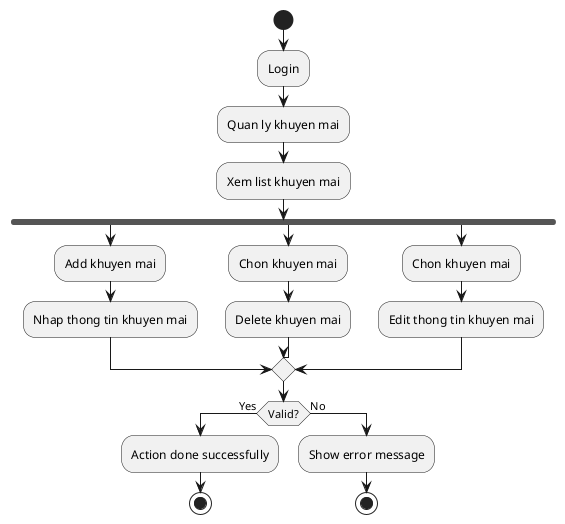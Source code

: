 @startuml QL khuyenmai

start
:Login;
:Quan ly khuyen mai;
:Xem list khuyen mai;
fork
:Add khuyen mai;
:Nhap thong tin khuyen mai;

fork again
:Chon khuyen mai;
:Delete khuyen mai;

fork again
:Chon khuyen mai;
:Edit thong tin khuyen mai;

end merge
if (Valid?) then (Yes)
:Action done successfully;
stop
else (No)
:Show error message;
stop